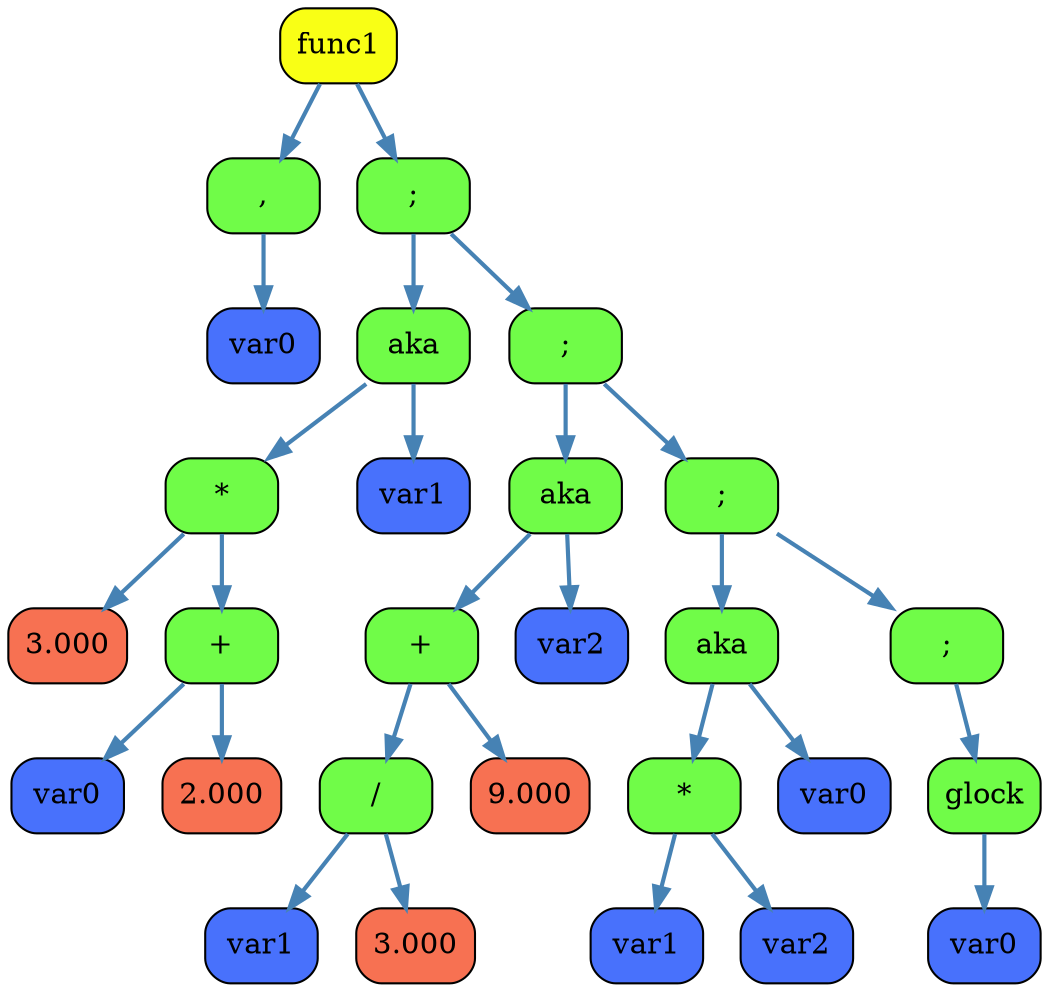 digraph DotGraph
{
    Node1 [shape="box", color="black", fontcolor="black", fillcolor="#F9FF15", style="rounded, filled", weight="1", label="func1"];
    Node3 [shape="box", color="black", fontcolor="black", fillcolor="#70FC48", style="rounded, filled", weight="1", label=","];
    Node7 [shape="box", color="black", fontcolor="black", fillcolor="#4871FC", style="rounded, filled", weight="1", label="var0"];
    Node3 -> Node7 [color="#4682B4", style="bold", weight="1", label=""];
    Node1 -> Node3 [color="#4682B4", style="bold", weight="1", label=""];
    Node4 [shape="box", color="black", fontcolor="black", fillcolor="#70FC48", style="rounded, filled", weight="1", label=";"];
    Node9 [shape="box", color="black", fontcolor="black", fillcolor="#70FC48", style="rounded, filled", weight="1", label="aka"];
    Node19 [shape="box", color="black", fontcolor="black", fillcolor="#70FC48", style="rounded, filled", weight="1", label="*"];
    Node39 [shape="box", color="black", fontcolor="black", fillcolor="#F77152", style="rounded, filled", weight="1", label="3.000"];
    Node19 -> Node39 [color="#4682B4", style="bold", weight="1", label=""];
    Node40 [shape="box", color="black", fontcolor="black", fillcolor="#70FC48", style="rounded, filled", weight="1", label="+"];
    Node81 [shape="box", color="black", fontcolor="black", fillcolor="#4871FC", style="rounded, filled", weight="1", label="var0"];
    Node40 -> Node81 [color="#4682B4", style="bold", weight="1", label=""];
    Node82 [shape="box", color="black", fontcolor="black", fillcolor="#F77152", style="rounded, filled", weight="1", label="2.000"];
    Node40 -> Node82 [color="#4682B4", style="bold", weight="1", label=""];
    Node19 -> Node40 [color="#4682B4", style="bold", weight="1", label=""];
    Node9 -> Node19 [color="#4682B4", style="bold", weight="1", label=""];
    Node20 [shape="box", color="black", fontcolor="black", fillcolor="#4871FC", style="rounded, filled", weight="1", label="var1"];
    Node9 -> Node20 [color="#4682B4", style="bold", weight="1", label=""];
    Node4 -> Node9 [color="#4682B4", style="bold", weight="1", label=""];
    Node10 [shape="box", color="black", fontcolor="black", fillcolor="#70FC48", style="rounded, filled", weight="1", label=";"];
    Node21 [shape="box", color="black", fontcolor="black", fillcolor="#70FC48", style="rounded, filled", weight="1", label="aka"];
    Node43 [shape="box", color="black", fontcolor="black", fillcolor="#70FC48", style="rounded, filled", weight="1", label="+"];
    Node87 [shape="box", color="black", fontcolor="black", fillcolor="#70FC48", style="rounded, filled", weight="1", label="/"];
    Node175 [shape="box", color="black", fontcolor="black", fillcolor="#4871FC", style="rounded, filled", weight="1", label="var1"];
    Node87 -> Node175 [color="#4682B4", style="bold", weight="1", label=""];
    Node176 [shape="box", color="black", fontcolor="black", fillcolor="#F77152", style="rounded, filled", weight="1", label="3.000"];
    Node87 -> Node176 [color="#4682B4", style="bold", weight="1", label=""];
    Node43 -> Node87 [color="#4682B4", style="bold", weight="1", label=""];
    Node88 [shape="box", color="black", fontcolor="black", fillcolor="#F77152", style="rounded, filled", weight="1", label="9.000"];
    Node43 -> Node88 [color="#4682B4", style="bold", weight="1", label=""];
    Node21 -> Node43 [color="#4682B4", style="bold", weight="1", label=""];
    Node44 [shape="box", color="black", fontcolor="black", fillcolor="#4871FC", style="rounded, filled", weight="1", label="var2"];
    Node21 -> Node44 [color="#4682B4", style="bold", weight="1", label=""];
    Node10 -> Node21 [color="#4682B4", style="bold", weight="1", label=""];
    Node22 [shape="box", color="black", fontcolor="black", fillcolor="#70FC48", style="rounded, filled", weight="1", label=";"];
    Node45 [shape="box", color="black", fontcolor="black", fillcolor="#70FC48", style="rounded, filled", weight="1", label="aka"];
    Node91 [shape="box", color="black", fontcolor="black", fillcolor="#70FC48", style="rounded, filled", weight="1", label="*"];
    Node183 [shape="box", color="black", fontcolor="black", fillcolor="#4871FC", style="rounded, filled", weight="1", label="var1"];
    Node91 -> Node183 [color="#4682B4", style="bold", weight="1", label=""];
    Node184 [shape="box", color="black", fontcolor="black", fillcolor="#4871FC", style="rounded, filled", weight="1", label="var2"];
    Node91 -> Node184 [color="#4682B4", style="bold", weight="1", label=""];
    Node45 -> Node91 [color="#4682B4", style="bold", weight="1", label=""];
    Node92 [shape="box", color="black", fontcolor="black", fillcolor="#4871FC", style="rounded, filled", weight="1", label="var0"];
    Node45 -> Node92 [color="#4682B4", style="bold", weight="1", label=""];
    Node22 -> Node45 [color="#4682B4", style="bold", weight="1", label=""];
    Node46 [shape="box", color="black", fontcolor="black", fillcolor="#70FC48", style="rounded, filled", weight="1", label=";"];
    Node93 [shape="box", color="black", fontcolor="black", fillcolor="#70FC48", style="rounded, filled", weight="1", label="glock"];
    Node188 [shape="box", color="black", fontcolor="black", fillcolor="#4871FC", style="rounded, filled", weight="1", label="var0"];
    Node93 -> Node188 [color="#4682B4", style="bold", weight="1", label=""];
    Node46 -> Node93 [color="#4682B4", style="bold", weight="1", label=""];
    Node22 -> Node46 [color="#4682B4", style="bold", weight="1", label=""];
    Node10 -> Node22 [color="#4682B4", style="bold", weight="1", label=""];
    Node4 -> Node10 [color="#4682B4", style="bold", weight="1", label=""];
    Node1 -> Node4 [color="#4682B4", style="bold", weight="1", label=""];
}
